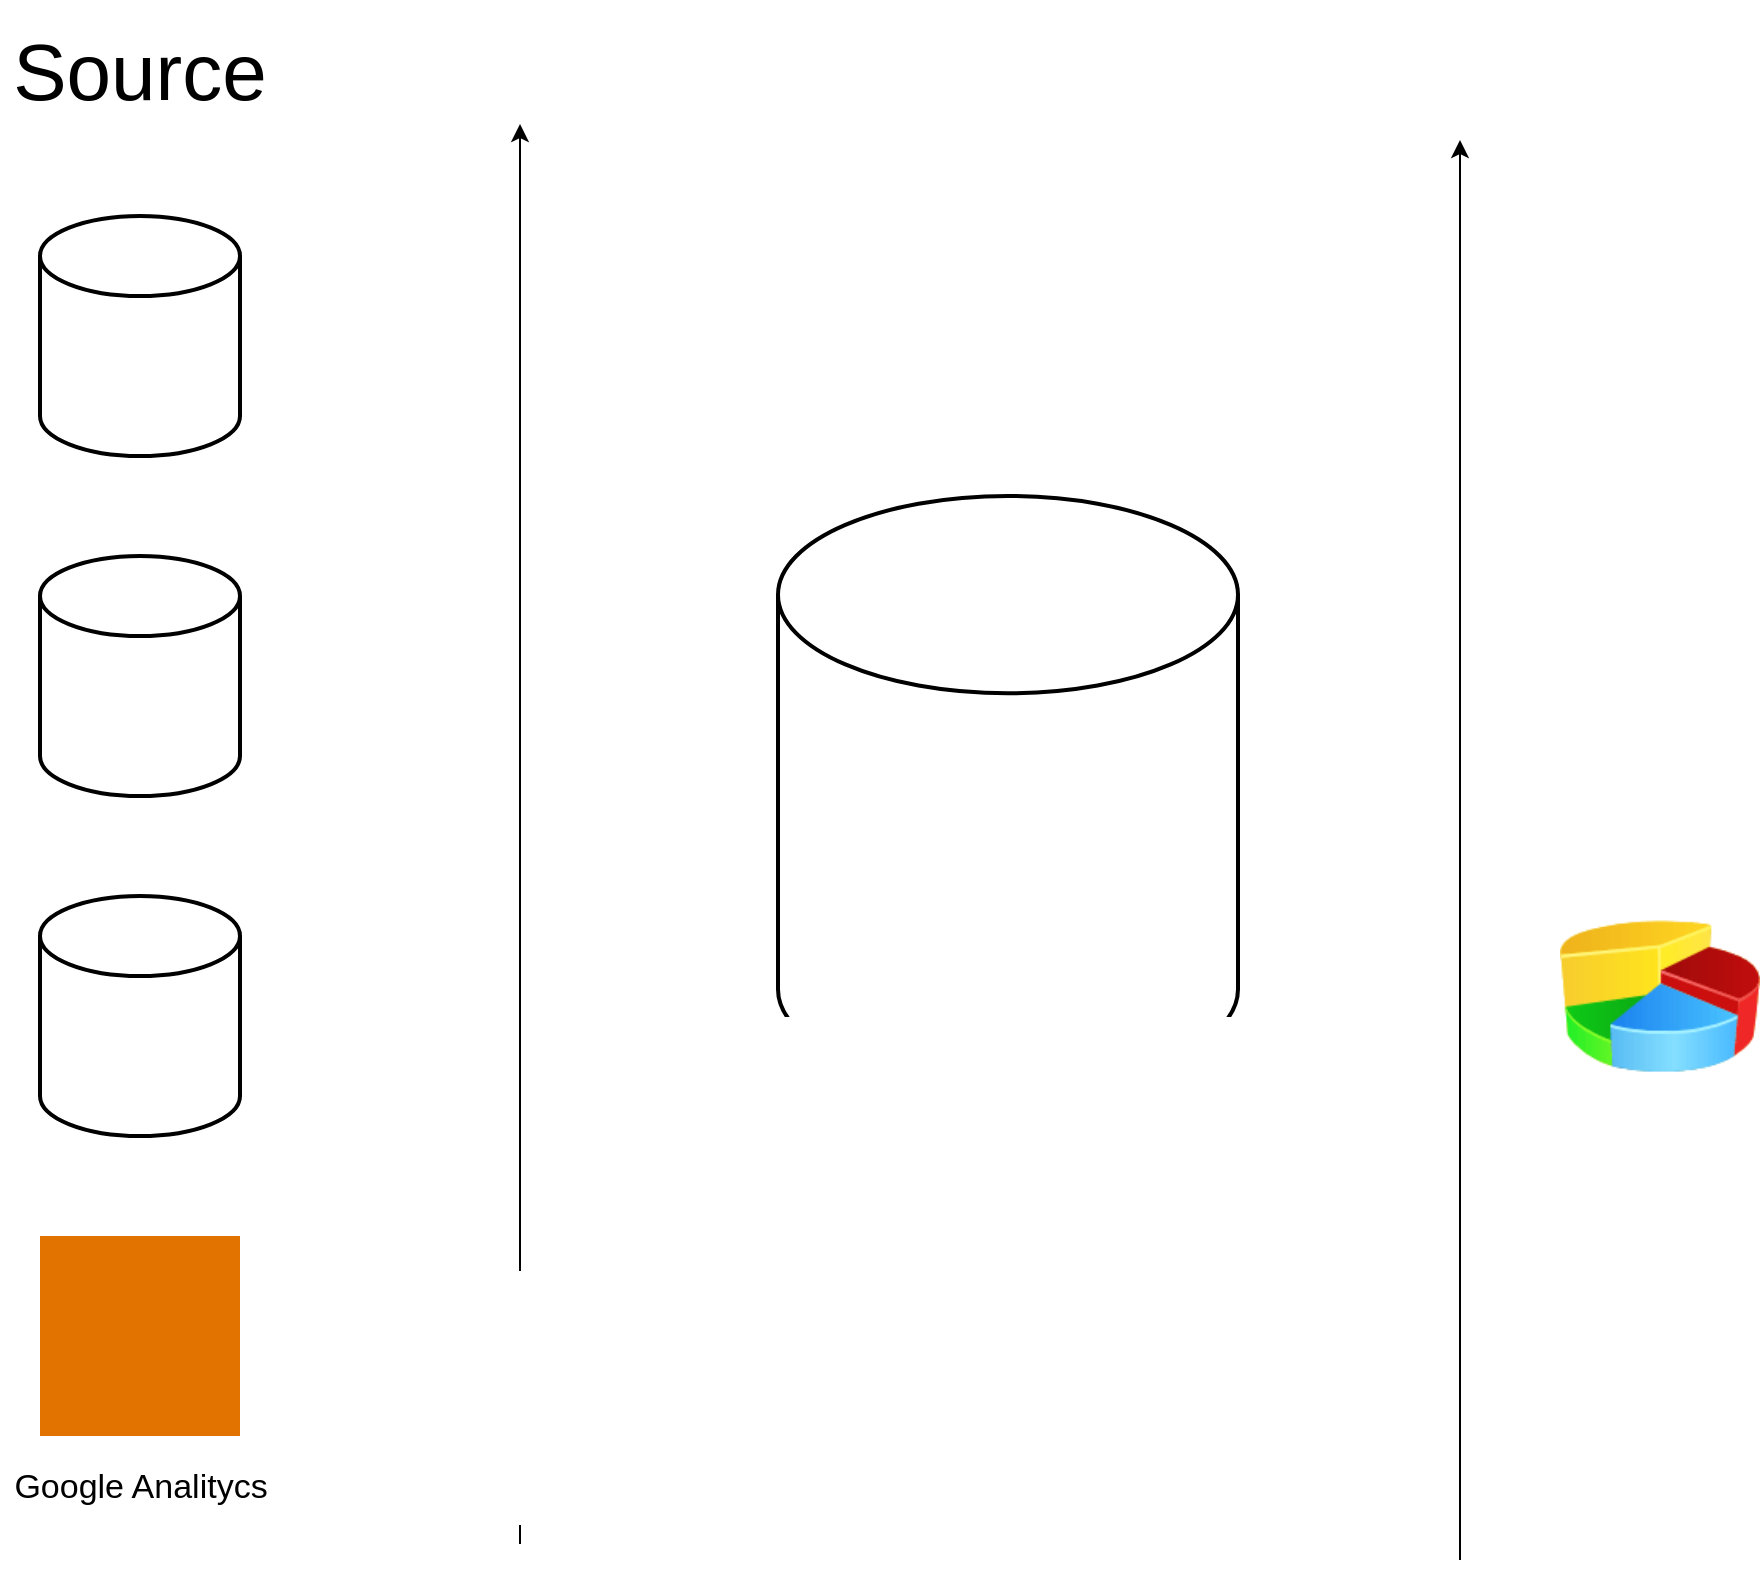 <mxfile version="21.8.2" type="github">
  <diagram name="Страница — 1" id="FgEMby7dzjqjjeOA83lz">
    <mxGraphModel dx="1397" dy="895" grid="1" gridSize="10" guides="1" tooltips="1" connect="1" arrows="1" fold="1" page="1" pageScale="1" pageWidth="1169" pageHeight="827" math="0" shadow="0">
      <root>
        <mxCell id="0" />
        <mxCell id="1" parent="0" />
        <mxCell id="O0R2ehQTQU66PhJIzlQV-1" value="" style="strokeWidth=2;html=1;shape=mxgraph.flowchart.database;whiteSpace=wrap;" vertex="1" parent="1">
          <mxGeometry x="100" y="126" width="100" height="120" as="geometry" />
        </mxCell>
        <mxCell id="O0R2ehQTQU66PhJIzlQV-5" value="" style="image;html=1;image=img/lib/clip_art/finance/Pie_Chart_128x128.png" vertex="1" parent="1">
          <mxGeometry x="860" y="466" width="100" height="100" as="geometry" />
        </mxCell>
        <mxCell id="O0R2ehQTQU66PhJIzlQV-6" value="Source" style="text;strokeColor=none;align=center;fillColor=none;html=1;verticalAlign=middle;whiteSpace=wrap;rounded=0;fontSize=40;" vertex="1" parent="1">
          <mxGeometry x="80" y="18" width="140" height="70" as="geometry" />
        </mxCell>
        <mxCell id="O0R2ehQTQU66PhJIzlQV-7" value="" style="strokeWidth=2;html=1;shape=mxgraph.flowchart.database;whiteSpace=wrap;" vertex="1" parent="1">
          <mxGeometry x="100" y="296" width="100" height="120" as="geometry" />
        </mxCell>
        <mxCell id="O0R2ehQTQU66PhJIzlQV-8" value="" style="strokeWidth=2;html=1;shape=mxgraph.flowchart.database;whiteSpace=wrap;" vertex="1" parent="1">
          <mxGeometry x="100" y="466" width="100" height="120" as="geometry" />
        </mxCell>
        <mxCell id="O0R2ehQTQU66PhJIzlQV-9" value="" style="edgeStyle=none;orthogonalLoop=1;jettySize=auto;html=1;rounded=0;" edge="1" parent="1">
          <mxGeometry width="80" relative="1" as="geometry">
            <mxPoint x="340" y="790" as="sourcePoint" />
            <mxPoint x="340" y="80" as="targetPoint" />
            <Array as="points" />
          </mxGeometry>
        </mxCell>
        <mxCell id="O0R2ehQTQU66PhJIzlQV-10" value="Google Analitycs" style="shape=image;html=1;verticalAlign=top;verticalLabelPosition=bottom;labelBackgroundColor=#ffffff;imageAspect=0;aspect=fixed;image=https://cdn0.iconfinder.com/data/icons/google-material-design-3-0/48/ic_settings_applications_48px-128.png;imageBackground=#e37300;fontSize=17;spacingTop=9;" vertex="1" parent="1">
          <mxGeometry x="100" y="636" width="100" height="100" as="geometry" />
        </mxCell>
        <mxCell id="O0R2ehQTQU66PhJIzlQV-11" value="" style="strokeWidth=2;html=1;shape=mxgraph.flowchart.database;whiteSpace=wrap;" vertex="1" parent="1">
          <mxGeometry x="469" y="266" width="230" height="296" as="geometry" />
        </mxCell>
        <mxCell id="O0R2ehQTQU66PhJIzlQV-12" value="" style="edgeStyle=none;orthogonalLoop=1;jettySize=auto;html=1;rounded=0;" edge="1" parent="1">
          <mxGeometry width="80" relative="1" as="geometry">
            <mxPoint x="810" y="798" as="sourcePoint" />
            <mxPoint x="810" y="88" as="targetPoint" />
            <Array as="points" />
          </mxGeometry>
        </mxCell>
      </root>
    </mxGraphModel>
  </diagram>
</mxfile>
